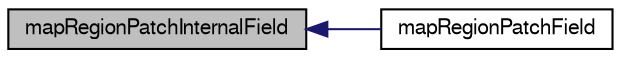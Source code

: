 digraph "mapRegionPatchInternalField"
{
  bgcolor="transparent";
  edge [fontname="FreeSans",fontsize="10",labelfontname="FreeSans",labelfontsize="10"];
  node [fontname="FreeSans",fontsize="10",shape=record];
  rankdir="LR";
  Node1153 [label="mapRegionPatchInternalField",height=0.2,width=0.4,color="black", fillcolor="grey75", style="filled", fontcolor="black"];
  Node1153 -> Node1154 [dir="back",color="midnightblue",fontsize="10",style="solid",fontname="FreeSans"];
  Node1154 [label="mapRegionPatchField",height=0.2,width=0.4,color="black",URL="$a28998.html#a49f2baa468ad5ba64fd5f3592ad7500d"];
}
